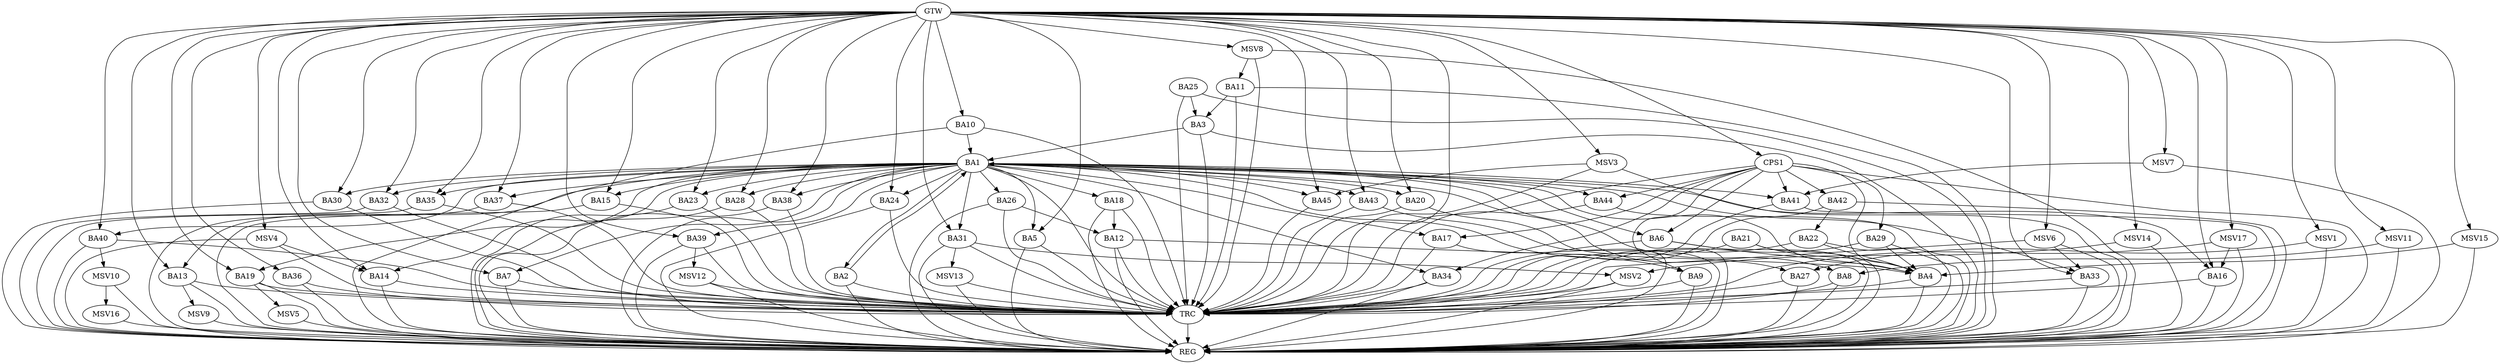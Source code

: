strict digraph G {
  BA1 [ label="BA1" ];
  BA2 [ label="BA2" ];
  BA3 [ label="BA3" ];
  BA4 [ label="BA4" ];
  BA5 [ label="BA5" ];
  BA6 [ label="BA6" ];
  BA7 [ label="BA7" ];
  BA8 [ label="BA8" ];
  BA9 [ label="BA9" ];
  BA10 [ label="BA10" ];
  BA11 [ label="BA11" ];
  BA12 [ label="BA12" ];
  BA13 [ label="BA13" ];
  BA14 [ label="BA14" ];
  BA15 [ label="BA15" ];
  BA16 [ label="BA16" ];
  BA17 [ label="BA17" ];
  BA18 [ label="BA18" ];
  BA19 [ label="BA19" ];
  BA20 [ label="BA20" ];
  BA21 [ label="BA21" ];
  BA22 [ label="BA22" ];
  BA23 [ label="BA23" ];
  BA24 [ label="BA24" ];
  BA25 [ label="BA25" ];
  BA26 [ label="BA26" ];
  BA27 [ label="BA27" ];
  BA28 [ label="BA28" ];
  BA29 [ label="BA29" ];
  BA30 [ label="BA30" ];
  BA31 [ label="BA31" ];
  BA32 [ label="BA32" ];
  BA33 [ label="BA33" ];
  BA34 [ label="BA34" ];
  BA35 [ label="BA35" ];
  BA36 [ label="BA36" ];
  BA37 [ label="BA37" ];
  BA38 [ label="BA38" ];
  BA39 [ label="BA39" ];
  BA40 [ label="BA40" ];
  BA41 [ label="BA41" ];
  BA42 [ label="BA42" ];
  BA43 [ label="BA43" ];
  BA44 [ label="BA44" ];
  BA45 [ label="BA45" ];
  CPS1 [ label="CPS1" ];
  GTW [ label="GTW" ];
  REG [ label="REG" ];
  TRC [ label="TRC" ];
  MSV1 [ label="MSV1" ];
  MSV2 [ label="MSV2" ];
  MSV3 [ label="MSV3" ];
  MSV4 [ label="MSV4" ];
  MSV5 [ label="MSV5" ];
  MSV6 [ label="MSV6" ];
  MSV7 [ label="MSV7" ];
  MSV8 [ label="MSV8" ];
  MSV9 [ label="MSV9" ];
  MSV10 [ label="MSV10" ];
  MSV11 [ label="MSV11" ];
  MSV12 [ label="MSV12" ];
  MSV13 [ label="MSV13" ];
  MSV14 [ label="MSV14" ];
  MSV15 [ label="MSV15" ];
  MSV16 [ label="MSV16" ];
  MSV17 [ label="MSV17" ];
  BA1 -> BA2;
  BA2 -> BA1;
  BA3 -> BA1;
  BA4 -> BA1;
  BA6 -> BA4;
  BA10 -> BA1;
  BA11 -> BA3;
  BA12 -> BA4;
  BA18 -> BA12;
  BA21 -> BA4;
  BA22 -> BA4;
  BA25 -> BA3;
  BA26 -> BA12;
  BA29 -> BA4;
  BA42 -> BA22;
  CPS1 -> BA29;
  CPS1 -> BA17;
  CPS1 -> BA44;
  CPS1 -> BA42;
  CPS1 -> BA4;
  CPS1 -> BA34;
  CPS1 -> BA6;
  CPS1 -> BA41;
  CPS1 -> BA9;
  GTW -> BA5;
  GTW -> BA7;
  GTW -> BA10;
  GTW -> BA13;
  GTW -> BA14;
  GTW -> BA15;
  GTW -> BA16;
  GTW -> BA19;
  GTW -> BA20;
  GTW -> BA23;
  GTW -> BA24;
  GTW -> BA28;
  GTW -> BA30;
  GTW -> BA31;
  GTW -> BA32;
  GTW -> BA33;
  GTW -> BA35;
  GTW -> BA36;
  GTW -> BA37;
  GTW -> BA38;
  GTW -> BA39;
  GTW -> BA40;
  GTW -> BA43;
  GTW -> BA45;
  GTW -> CPS1;
  BA1 -> REG;
  BA2 -> REG;
  BA3 -> REG;
  BA4 -> REG;
  BA5 -> REG;
  BA6 -> REG;
  BA7 -> REG;
  BA8 -> REG;
  BA9 -> REG;
  BA10 -> REG;
  BA11 -> REG;
  BA12 -> REG;
  BA13 -> REG;
  BA14 -> REG;
  BA15 -> REG;
  BA16 -> REG;
  BA17 -> REG;
  BA18 -> REG;
  BA19 -> REG;
  BA20 -> REG;
  BA21 -> REG;
  BA22 -> REG;
  BA23 -> REG;
  BA24 -> REG;
  BA25 -> REG;
  BA26 -> REG;
  BA27 -> REG;
  BA28 -> REG;
  BA29 -> REG;
  BA30 -> REG;
  BA31 -> REG;
  BA32 -> REG;
  BA33 -> REG;
  BA34 -> REG;
  BA35 -> REG;
  BA36 -> REG;
  BA37 -> REG;
  BA38 -> REG;
  BA39 -> REG;
  BA40 -> REG;
  BA41 -> REG;
  BA42 -> REG;
  BA43 -> REG;
  BA44 -> REG;
  CPS1 -> REG;
  BA1 -> TRC;
  BA2 -> TRC;
  BA3 -> TRC;
  BA4 -> TRC;
  BA5 -> TRC;
  BA6 -> TRC;
  BA7 -> TRC;
  BA8 -> TRC;
  BA9 -> TRC;
  BA10 -> TRC;
  BA11 -> TRC;
  BA12 -> TRC;
  BA13 -> TRC;
  BA14 -> TRC;
  BA15 -> TRC;
  BA16 -> TRC;
  BA17 -> TRC;
  BA18 -> TRC;
  BA19 -> TRC;
  BA20 -> TRC;
  BA21 -> TRC;
  BA22 -> TRC;
  BA23 -> TRC;
  BA24 -> TRC;
  BA25 -> TRC;
  BA26 -> TRC;
  BA27 -> TRC;
  BA28 -> TRC;
  BA29 -> TRC;
  BA30 -> TRC;
  BA31 -> TRC;
  BA32 -> TRC;
  BA33 -> TRC;
  BA34 -> TRC;
  BA35 -> TRC;
  BA36 -> TRC;
  BA37 -> TRC;
  BA38 -> TRC;
  BA39 -> TRC;
  BA40 -> TRC;
  BA41 -> TRC;
  BA42 -> TRC;
  BA43 -> TRC;
  BA44 -> TRC;
  BA45 -> TRC;
  CPS1 -> TRC;
  GTW -> TRC;
  TRC -> REG;
  BA1 -> BA14;
  BA1 -> BA15;
  BA1 -> BA41;
  BA1 -> BA39;
  BA1 -> BA28;
  BA1 -> BA23;
  BA1 -> BA20;
  BA1 -> BA45;
  BA1 -> BA30;
  BA1 -> BA5;
  BA1 -> BA26;
  BA1 -> BA24;
  BA1 -> BA32;
  BA1 -> BA6;
  BA1 -> BA27;
  BA1 -> BA17;
  BA1 -> BA13;
  BA1 -> BA40;
  BA1 -> BA37;
  BA1 -> BA31;
  BA1 -> BA18;
  BA1 -> BA44;
  BA1 -> BA16;
  BA1 -> BA19;
  BA1 -> BA34;
  BA1 -> BA9;
  BA1 -> BA38;
  BA1 -> BA8;
  BA1 -> BA35;
  BA1 -> BA33;
  BA1 -> BA7;
  BA1 -> BA43;
  MSV1 -> BA27;
  GTW -> MSV1;
  MSV1 -> REG;
  BA31 -> MSV2;
  MSV2 -> REG;
  MSV2 -> TRC;
  MSV3 -> BA45;
  GTW -> MSV3;
  MSV3 -> REG;
  MSV3 -> TRC;
  MSV4 -> BA14;
  GTW -> MSV4;
  MSV4 -> REG;
  MSV4 -> TRC;
  BA19 -> MSV5;
  MSV5 -> REG;
  MSV6 -> BA33;
  GTW -> MSV6;
  MSV6 -> REG;
  MSV6 -> TRC;
  MSV7 -> BA41;
  GTW -> MSV7;
  MSV7 -> REG;
  MSV8 -> BA11;
  GTW -> MSV8;
  MSV8 -> REG;
  MSV8 -> TRC;
  BA13 -> MSV9;
  MSV9 -> REG;
  BA40 -> MSV10;
  MSV10 -> REG;
  MSV11 -> BA8;
  GTW -> MSV11;
  MSV11 -> REG;
  BA39 -> MSV12;
  MSV12 -> REG;
  MSV12 -> TRC;
  BA31 -> MSV13;
  MSV13 -> REG;
  MSV13 -> TRC;
  MSV14 -> MSV2;
  GTW -> MSV14;
  MSV14 -> REG;
  MSV15 -> BA4;
  GTW -> MSV15;
  MSV15 -> REG;
  MSV10 -> MSV16;
  MSV16 -> REG;
  MSV17 -> BA16;
  GTW -> MSV17;
  MSV17 -> REG;
  MSV17 -> TRC;
}
